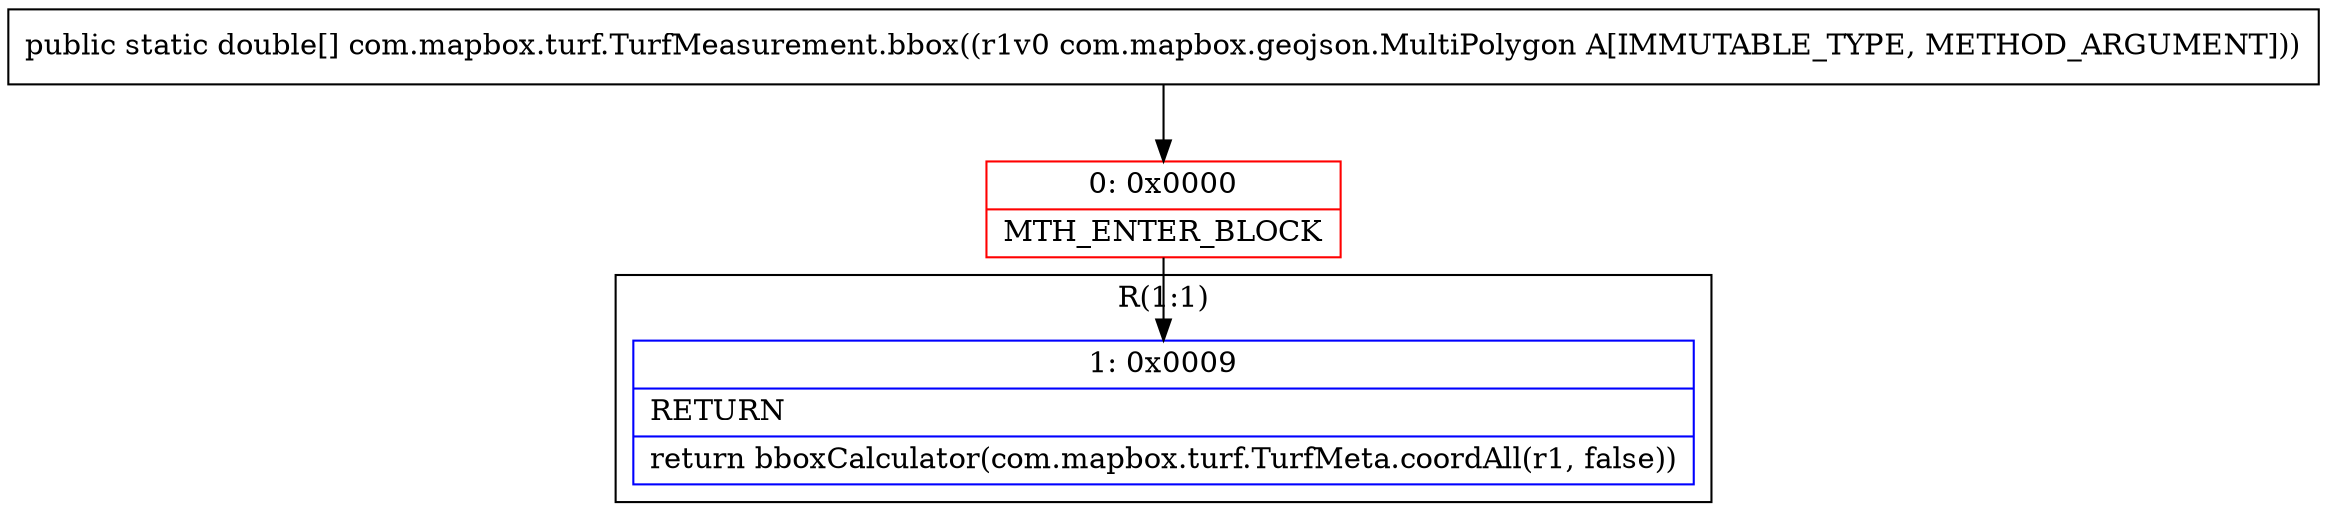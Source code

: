 digraph "CFG forcom.mapbox.turf.TurfMeasurement.bbox(Lcom\/mapbox\/geojson\/MultiPolygon;)[D" {
subgraph cluster_Region_1299175124 {
label = "R(1:1)";
node [shape=record,color=blue];
Node_1 [shape=record,label="{1\:\ 0x0009|RETURN\l|return bboxCalculator(com.mapbox.turf.TurfMeta.coordAll(r1, false))\l}"];
}
Node_0 [shape=record,color=red,label="{0\:\ 0x0000|MTH_ENTER_BLOCK\l}"];
MethodNode[shape=record,label="{public static double[] com.mapbox.turf.TurfMeasurement.bbox((r1v0 com.mapbox.geojson.MultiPolygon A[IMMUTABLE_TYPE, METHOD_ARGUMENT])) }"];
MethodNode -> Node_0;
Node_0 -> Node_1;
}

